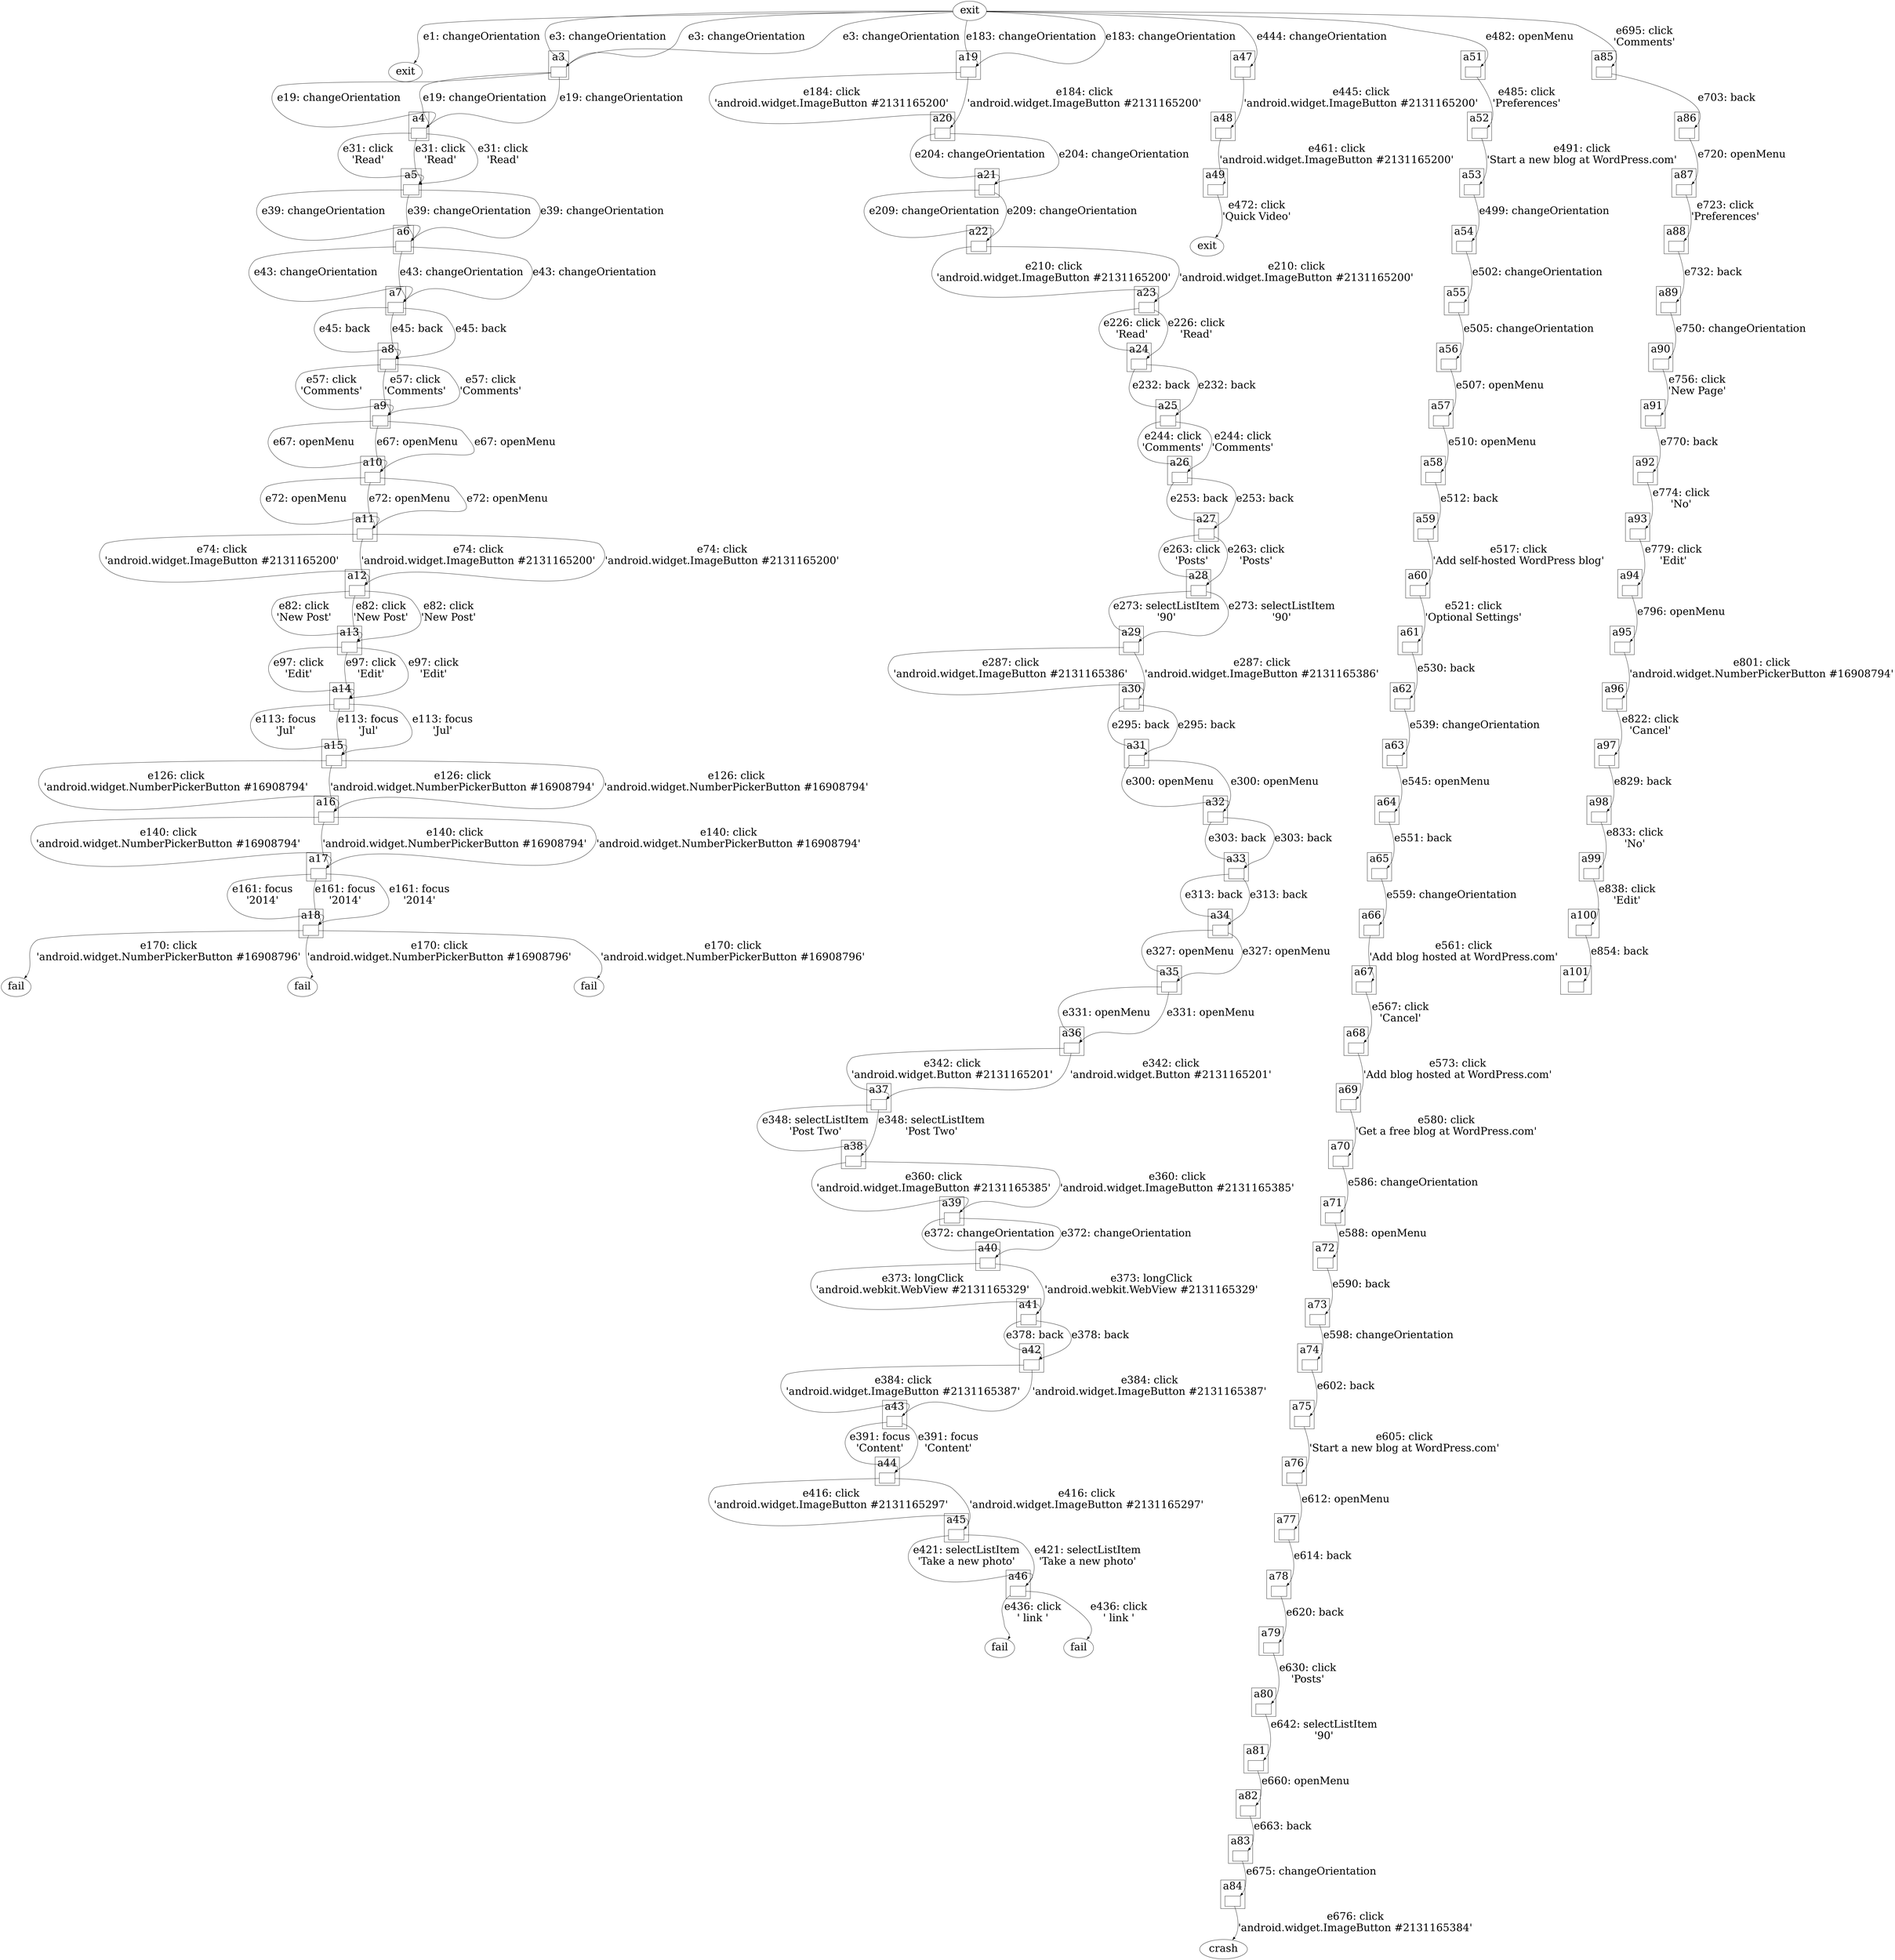 digraph GuiTree {

	graph [nodesep=1, fontsize=36];
	node [fontsize=36];
	edge [fontsize=36, headport=ne];

## Edges

	a1 -> a2 [label="e1: changeOrientation"];
	a1 -> a3 [label="e3: changeOrientation"];
	a3 -> a4 [label="e19: changeOrientation"];
	a4 -> a5 [label="e31: click\n'Read'"];
	a5 -> a6 [label="e39: changeOrientation"];
	a6 -> a7 [label="e43: changeOrientation"];
	a7 -> a8 [label="e45: back"];
	a8 -> a9 [label="e57: click\n'Comments'"];
	a9 -> a10 [label="e67: openMenu"];
	a10 -> a11 [label="e72: openMenu"];
	a11 -> a12 [label="e74: click\n'android.widget.ImageButton #2131165200'"];
	a12 -> a13 [label="e82: click\n'New Post'"];
	a13 -> a14 [label="e97: click\n'Edit'"];
	a14 -> a15 [label="e113: focus\n'Jul'"];
	a15 -> a16 [label="e126: click\n'android.widget.NumberPickerButton #16908794'"];
	a16 -> a17 [label="e140: click\n'android.widget.NumberPickerButton #16908794'"];
	a17 -> a18 [label="e161: focus\n'2014'"];
	a18 -> f0 [label="e170: click\n'android.widget.NumberPickerButton #16908796'"];
	a1 -> a3 [label="e3: changeOrientation"];
	a3 -> a4 [label="e19: changeOrientation"];
	a4 -> a5 [label="e31: click\n'Read'"];
	a5 -> a6 [label="e39: changeOrientation"];
	a6 -> a7 [label="e43: changeOrientation"];
	a7 -> a8 [label="e45: back"];
	a8 -> a9 [label="e57: click\n'Comments'"];
	a9 -> a10 [label="e67: openMenu"];
	a10 -> a11 [label="e72: openMenu"];
	a11 -> a12 [label="e74: click\n'android.widget.ImageButton #2131165200'"];
	a12 -> a13 [label="e82: click\n'New Post'"];
	a13 -> a14 [label="e97: click\n'Edit'"];
	a14 -> a15 [label="e113: focus\n'Jul'"];
	a15 -> a16 [label="e126: click\n'android.widget.NumberPickerButton #16908794'"];
	a16 -> a17 [label="e140: click\n'android.widget.NumberPickerButton #16908794'"];
	a17 -> a18 [label="e161: focus\n'2014'"];
	a18 -> f1 [label="e170: click\n'android.widget.NumberPickerButton #16908796'"];
	a1 -> a19 [label="e183: changeOrientation"];
	a19 -> a20 [label="e184: click\n'android.widget.ImageButton #2131165200'"];
	a20 -> a21 [label="e204: changeOrientation"];
	a21 -> a22 [label="e209: changeOrientation"];
	a22 -> a23 [label="e210: click\n'android.widget.ImageButton #2131165200'"];
	a23 -> a24 [label="e226: click\n'Read'"];
	a24 -> a25 [label="e232: back"];
	a25 -> a26 [label="e244: click\n'Comments'"];
	a26 -> a27 [label="e253: back"];
	a27 -> a28 [label="e263: click\n'Posts'"];
	a28 -> a29 [label="e273: selectListItem\n'90'"];
	a29 -> a30 [label="e287: click\n'android.widget.ImageButton #2131165386'"];
	a30 -> a31 [label="e295: back"];
	a31 -> a32 [label="e300: openMenu"];
	a32 -> a33 [label="e303: back"];
	a33 -> a34 [label="e313: back"];
	a34 -> a35 [label="e327: openMenu"];
	a35 -> a36 [label="e331: openMenu"];
	a36 -> a37 [label="e342: click\n'android.widget.Button #2131165201'"];
	a37 -> a38 [label="e348: selectListItem\n'Post Two'"];
	a38 -> a39 [label="e360: click\n'android.widget.ImageButton #2131165385'"];
	a39 -> a40 [label="e372: changeOrientation"];
	a40 -> a41 [label="e373: longClick\n'android.webkit.WebView #2131165329'"];
	a41 -> a42 [label="e378: back"];
	a42 -> a43 [label="e384: click\n'android.widget.ImageButton #2131165387'"];
	a43 -> a44 [label="e391: focus\n'Content'"];
	a44 -> a45 [label="e416: click\n'android.widget.ImageButton #2131165297'"];
	a45 -> a46 [label="e421: selectListItem\n'Take a new photo'"];
	a46 -> f2 [label="e436: click\n' link '"];
	a1 -> a3 [label="e3: changeOrientation"];
	a3 -> a4 [label="e19: changeOrientation"];
	a4 -> a5 [label="e31: click\n'Read'"];
	a5 -> a6 [label="e39: changeOrientation"];
	a6 -> a7 [label="e43: changeOrientation"];
	a7 -> a8 [label="e45: back"];
	a8 -> a9 [label="e57: click\n'Comments'"];
	a9 -> a10 [label="e67: openMenu"];
	a10 -> a11 [label="e72: openMenu"];
	a11 -> a12 [label="e74: click\n'android.widget.ImageButton #2131165200'"];
	a12 -> a13 [label="e82: click\n'New Post'"];
	a13 -> a14 [label="e97: click\n'Edit'"];
	a14 -> a15 [label="e113: focus\n'Jul'"];
	a15 -> a16 [label="e126: click\n'android.widget.NumberPickerButton #16908794'"];
	a16 -> a17 [label="e140: click\n'android.widget.NumberPickerButton #16908794'"];
	a17 -> a18 [label="e161: focus\n'2014'"];
	a18 -> f3 [label="e170: click\n'android.widget.NumberPickerButton #16908796'"];
	a1 -> a19 [label="e183: changeOrientation"];
	a19 -> a20 [label="e184: click\n'android.widget.ImageButton #2131165200'"];
	a20 -> a21 [label="e204: changeOrientation"];
	a21 -> a22 [label="e209: changeOrientation"];
	a22 -> a23 [label="e210: click\n'android.widget.ImageButton #2131165200'"];
	a23 -> a24 [label="e226: click\n'Read'"];
	a24 -> a25 [label="e232: back"];
	a25 -> a26 [label="e244: click\n'Comments'"];
	a26 -> a27 [label="e253: back"];
	a27 -> a28 [label="e263: click\n'Posts'"];
	a28 -> a29 [label="e273: selectListItem\n'90'"];
	a29 -> a30 [label="e287: click\n'android.widget.ImageButton #2131165386'"];
	a30 -> a31 [label="e295: back"];
	a31 -> a32 [label="e300: openMenu"];
	a32 -> a33 [label="e303: back"];
	a33 -> a34 [label="e313: back"];
	a34 -> a35 [label="e327: openMenu"];
	a35 -> a36 [label="e331: openMenu"];
	a36 -> a37 [label="e342: click\n'android.widget.Button #2131165201'"];
	a37 -> a38 [label="e348: selectListItem\n'Post Two'"];
	a38 -> a39 [label="e360: click\n'android.widget.ImageButton #2131165385'"];
	a39 -> a40 [label="e372: changeOrientation"];
	a40 -> a41 [label="e373: longClick\n'android.webkit.WebView #2131165329'"];
	a41 -> a42 [label="e378: back"];
	a42 -> a43 [label="e384: click\n'android.widget.ImageButton #2131165387'"];
	a43 -> a44 [label="e391: focus\n'Content'"];
	a44 -> a45 [label="e416: click\n'android.widget.ImageButton #2131165297'"];
	a45 -> a46 [label="e421: selectListItem\n'Take a new photo'"];
	a46 -> f4 [label="e436: click\n' link '"];
	a1 -> a47 [label="e444: changeOrientation"];
	a47 -> a48 [label="e445: click\n'android.widget.ImageButton #2131165200'"];
	a48 -> a49 [label="e461: click\n'android.widget.ImageButton #2131165200'"];
	a49 -> a50 [label="e472: click\n'Quick Video'"];
	a1 -> a51 [label="e482: openMenu"];
	a51 -> a52 [label="e485: click\n'Preferences'"];
	a52 -> a53 [label="e491: click\n'Start a new blog at WordPress.com'"];
	a53 -> a54 [label="e499: changeOrientation"];
	a54 -> a55 [label="e502: changeOrientation"];
	a55 -> a56 [label="e505: changeOrientation"];
	a56 -> a57 [label="e507: openMenu"];
	a57 -> a58 [label="e510: openMenu"];
	a58 -> a59 [label="e512: back"];
	a59 -> a60 [label="e517: click\n'Add self-hosted WordPress blog'"];
	a60 -> a61 [label="e521: click\n'Optional Settings'"];
	a61 -> a62 [label="e530: back"];
	a62 -> a63 [label="e539: changeOrientation"];
	a63 -> a64 [label="e545: openMenu"];
	a64 -> a65 [label="e551: back"];
	a65 -> a66 [label="e559: changeOrientation"];
	a66 -> a67 [label="e561: click\n'Add blog hosted at WordPress.com'"];
	a67 -> a68 [label="e567: click\n'Cancel'"];
	a68 -> a69 [label="e573: click\n'Add blog hosted at WordPress.com'"];
	a69 -> a70 [label="e580: click\n'Get a free blog at WordPress.com'"];
	a70 -> a71 [label="e586: changeOrientation"];
	a71 -> a72 [label="e588: openMenu"];
	a72 -> a73 [label="e590: back"];
	a73 -> a74 [label="e598: changeOrientation"];
	a74 -> a75 [label="e602: back"];
	a75 -> a76 [label="e605: click\n'Start a new blog at WordPress.com'"];
	a76 -> a77 [label="e612: openMenu"];
	a77 -> a78 [label="e614: back"];
	a78 -> a79 [label="e620: back"];
	a79 -> a80 [label="e630: click\n'Posts'"];
	a80 -> a81 [label="e642: selectListItem\n'90'"];
	a81 -> a82 [label="e660: openMenu"];
	a82 -> a83 [label="e663: back"];
	a83 -> a84 [label="e675: changeOrientation"];
	a84 -> c0 [label="e676: click\n'android.widget.ImageButton #2131165384'"];
	a1 -> a85 [label="e695: click\n'Comments'"];
	a85 -> a86 [label="e703: back"];
	a86 -> a87 [label="e720: openMenu"];
	a87 -> a88 [label="e723: click\n'Preferences'"];
	a88 -> a89 [label="e732: back"];
	a89 -> a90 [label="e750: changeOrientation"];
	a90 -> a91 [label="e756: click\n'New Page'"];
	a91 -> a92 [label="e770: back"];
	a92 -> a93 [label="e774: click\n'No'"];
	a93 -> a94 [label="e779: click\n'Edit'"];
	a94 -> a95 [label="e796: openMenu"];
	a95 -> a96 [label="e801: click\n'android.widget.NumberPickerButton #16908794'"];
	a96 -> a97 [label="e822: click\n'Cancel'"];
	a97 -> a98 [label="e829: back"];
	a98 -> a99 [label="e833: click\n'No'"];
	a99 -> a100 [label="e838: click\n'Edit'"];
	a100 -> a101 [label="e854: back"];

## Nodes

	a1 [label="exit"];

	a2 [label="exit"];

	subgraph cluster_a3{label="a3"; a3};
	a3 [label="", shapefile="a3.jpg"];

	subgraph cluster_a4{label="a4"; a4};
	a4 [label="", shapefile="a4.jpg"];

	subgraph cluster_a5{label="a5"; a5};
	a5 [label="", shapefile="a5.jpg"];

	subgraph cluster_a6{label="a6"; a6};
	a6 [label="", shapefile="a6.jpg"];

	subgraph cluster_a7{label="a7"; a7};
	a7 [label="", shapefile="a7.jpg"];

	subgraph cluster_a8{label="a8"; a8};
	a8 [label="", shapefile="a8.jpg"];

	subgraph cluster_a9{label="a9"; a9};
	a9 [label="", shapefile="a9.jpg"];

	subgraph cluster_a10{label="a10"; a10};
	a10 [label="", shapefile="a10.jpg"];

	subgraph cluster_a11{label="a11"; a11};
	a11 [label="", shapefile="a11.jpg"];

	subgraph cluster_a12{label="a12"; a12};
	a12 [label="", shapefile="a12.jpg"];

	subgraph cluster_a13{label="a13"; a13};
	a13 [label="", shapefile="a13.jpg"];

	subgraph cluster_a14{label="a14"; a14};
	a14 [label="", shapefile="a14.jpg"];

	subgraph cluster_a15{label="a15"; a15};
	a15 [label="", shapefile="a15.jpg"];

	subgraph cluster_a16{label="a16"; a16};
	a16 [label="", shapefile="a16.jpg"];

	subgraph cluster_a17{label="a17"; a17};
	a17 [label="", shapefile="a17.jpg"];

	subgraph cluster_a18{label="a18"; a18};
	a18 [label="", shapefile="a18.jpg"];

	f0 [label="fail"];

	subgraph cluster_a3{label="a3"; a3};
	a3 [label="", shapefile="a3.jpg"];

	subgraph cluster_a4{label="a4"; a4};
	a4 [label="", shapefile="a4.jpg"];

	subgraph cluster_a5{label="a5"; a5};
	a5 [label="", shapefile="a5.jpg"];

	subgraph cluster_a6{label="a6"; a6};
	a6 [label="", shapefile="a6.jpg"];

	subgraph cluster_a7{label="a7"; a7};
	a7 [label="", shapefile="a7.jpg"];

	subgraph cluster_a8{label="a8"; a8};
	a8 [label="", shapefile="a8.jpg"];

	subgraph cluster_a9{label="a9"; a9};
	a9 [label="", shapefile="a9.jpg"];

	subgraph cluster_a10{label="a10"; a10};
	a10 [label="", shapefile="a10.jpg"];

	subgraph cluster_a11{label="a11"; a11};
	a11 [label="", shapefile="a11.jpg"];

	subgraph cluster_a12{label="a12"; a12};
	a12 [label="", shapefile="a12.jpg"];

	subgraph cluster_a13{label="a13"; a13};
	a13 [label="", shapefile="a13.jpg"];

	subgraph cluster_a14{label="a14"; a14};
	a14 [label="", shapefile="a14.jpg"];

	subgraph cluster_a15{label="a15"; a15};
	a15 [label="", shapefile="a15.jpg"];

	subgraph cluster_a16{label="a16"; a16};
	a16 [label="", shapefile="a16.jpg"];

	subgraph cluster_a17{label="a17"; a17};
	a17 [label="", shapefile="a17.jpg"];

	subgraph cluster_a18{label="a18"; a18};
	a18 [label="", shapefile="a18.jpg"];

	f1 [label="fail"];

	subgraph cluster_a19{label="a19"; a19};
	a19 [label="", shapefile="a19.jpg"];

	subgraph cluster_a20{label="a20"; a20};
	a20 [label="", shapefile="a20.jpg"];

	subgraph cluster_a21{label="a21"; a21};
	a21 [label="", shapefile="a21.jpg"];

	subgraph cluster_a22{label="a22"; a22};
	a22 [label="", shapefile="a22.jpg"];

	subgraph cluster_a23{label="a23"; a23};
	a23 [label="", shapefile="a23.jpg"];

	subgraph cluster_a24{label="a24"; a24};
	a24 [label="", shapefile="a24.jpg"];

	subgraph cluster_a25{label="a25"; a25};
	a25 [label="", shapefile="a25.jpg"];

	subgraph cluster_a26{label="a26"; a26};
	a26 [label="", shapefile="a26.jpg"];

	subgraph cluster_a27{label="a27"; a27};
	a27 [label="", shapefile="a27.jpg"];

	subgraph cluster_a28{label="a28"; a28};
	a28 [label="", shapefile="a28.jpg"];

	subgraph cluster_a29{label="a29"; a29};
	a29 [label="", shapefile="a29.jpg"];

	subgraph cluster_a30{label="a30"; a30};
	a30 [label="", shapefile="a30.jpg"];

	subgraph cluster_a31{label="a31"; a31};
	a31 [label="", shapefile="a31.jpg"];

	subgraph cluster_a32{label="a32"; a32};
	a32 [label="", shapefile="a32.jpg"];

	subgraph cluster_a33{label="a33"; a33};
	a33 [label="", shapefile="a33.jpg"];

	subgraph cluster_a34{label="a34"; a34};
	a34 [label="", shapefile="a34.jpg"];

	subgraph cluster_a35{label="a35"; a35};
	a35 [label="", shapefile="a35.jpg"];

	subgraph cluster_a36{label="a36"; a36};
	a36 [label="", shapefile="a36.jpg"];

	subgraph cluster_a37{label="a37"; a37};
	a37 [label="", shapefile="a37.jpg"];

	subgraph cluster_a38{label="a38"; a38};
	a38 [label="", shapefile="a38.jpg"];

	subgraph cluster_a39{label="a39"; a39};
	a39 [label="", shapefile="a39.jpg"];

	subgraph cluster_a40{label="a40"; a40};
	a40 [label="", shapefile="a40.jpg"];

	subgraph cluster_a41{label="a41"; a41};
	a41 [label="", shapefile="a41.jpg"];

	subgraph cluster_a42{label="a42"; a42};
	a42 [label="", shapefile="a42.jpg"];

	subgraph cluster_a43{label="a43"; a43};
	a43 [label="", shapefile="a43.jpg"];

	subgraph cluster_a44{label="a44"; a44};
	a44 [label="", shapefile="a44.jpg"];

	subgraph cluster_a45{label="a45"; a45};
	a45 [label="", shapefile="a45.jpg"];

	subgraph cluster_a46{label="a46"; a46};
	a46 [label="", shapefile="a46.jpg"];

	f2 [label="fail"];

	subgraph cluster_a3{label="a3"; a3};
	a3 [label="", shapefile="a3.jpg"];

	subgraph cluster_a4{label="a4"; a4};
	a4 [label="", shapefile="a4.jpg"];

	subgraph cluster_a5{label="a5"; a5};
	a5 [label="", shapefile="a5.jpg"];

	subgraph cluster_a6{label="a6"; a6};
	a6 [label="", shapefile="a6.jpg"];

	subgraph cluster_a7{label="a7"; a7};
	a7 [label="", shapefile="a7.jpg"];

	subgraph cluster_a8{label="a8"; a8};
	a8 [label="", shapefile="a8.jpg"];

	subgraph cluster_a9{label="a9"; a9};
	a9 [label="", shapefile="a9.jpg"];

	subgraph cluster_a10{label="a10"; a10};
	a10 [label="", shapefile="a10.jpg"];

	subgraph cluster_a11{label="a11"; a11};
	a11 [label="", shapefile="a11.jpg"];

	subgraph cluster_a12{label="a12"; a12};
	a12 [label="", shapefile="a12.jpg"];

	subgraph cluster_a13{label="a13"; a13};
	a13 [label="", shapefile="a13.jpg"];

	subgraph cluster_a14{label="a14"; a14};
	a14 [label="", shapefile="a14.jpg"];

	subgraph cluster_a15{label="a15"; a15};
	a15 [label="", shapefile="a15.jpg"];

	subgraph cluster_a16{label="a16"; a16};
	a16 [label="", shapefile="a16.jpg"];

	subgraph cluster_a17{label="a17"; a17};
	a17 [label="", shapefile="a17.jpg"];

	subgraph cluster_a18{label="a18"; a18};
	a18 [label="", shapefile="a18.jpg"];

	f3 [label="fail"];

	subgraph cluster_a19{label="a19"; a19};
	a19 [label="", shapefile="a19.jpg"];

	subgraph cluster_a20{label="a20"; a20};
	a20 [label="", shapefile="a20.jpg"];

	subgraph cluster_a21{label="a21"; a21};
	a21 [label="", shapefile="a21.jpg"];

	subgraph cluster_a22{label="a22"; a22};
	a22 [label="", shapefile="a22.jpg"];

	subgraph cluster_a23{label="a23"; a23};
	a23 [label="", shapefile="a23.jpg"];

	subgraph cluster_a24{label="a24"; a24};
	a24 [label="", shapefile="a24.jpg"];

	subgraph cluster_a25{label="a25"; a25};
	a25 [label="", shapefile="a25.jpg"];

	subgraph cluster_a26{label="a26"; a26};
	a26 [label="", shapefile="a26.jpg"];

	subgraph cluster_a27{label="a27"; a27};
	a27 [label="", shapefile="a27.jpg"];

	subgraph cluster_a28{label="a28"; a28};
	a28 [label="", shapefile="a28.jpg"];

	subgraph cluster_a29{label="a29"; a29};
	a29 [label="", shapefile="a29.jpg"];

	subgraph cluster_a30{label="a30"; a30};
	a30 [label="", shapefile="a30.jpg"];

	subgraph cluster_a31{label="a31"; a31};
	a31 [label="", shapefile="a31.jpg"];

	subgraph cluster_a32{label="a32"; a32};
	a32 [label="", shapefile="a32.jpg"];

	subgraph cluster_a33{label="a33"; a33};
	a33 [label="", shapefile="a33.jpg"];

	subgraph cluster_a34{label="a34"; a34};
	a34 [label="", shapefile="a34.jpg"];

	subgraph cluster_a35{label="a35"; a35};
	a35 [label="", shapefile="a35.jpg"];

	subgraph cluster_a36{label="a36"; a36};
	a36 [label="", shapefile="a36.jpg"];

	subgraph cluster_a37{label="a37"; a37};
	a37 [label="", shapefile="a37.jpg"];

	subgraph cluster_a38{label="a38"; a38};
	a38 [label="", shapefile="a38.jpg"];

	subgraph cluster_a39{label="a39"; a39};
	a39 [label="", shapefile="a39.jpg"];

	subgraph cluster_a40{label="a40"; a40};
	a40 [label="", shapefile="a40.jpg"];

	subgraph cluster_a41{label="a41"; a41};
	a41 [label="", shapefile="a41.jpg"];

	subgraph cluster_a42{label="a42"; a42};
	a42 [label="", shapefile="a42.jpg"];

	subgraph cluster_a43{label="a43"; a43};
	a43 [label="", shapefile="a43.jpg"];

	subgraph cluster_a44{label="a44"; a44};
	a44 [label="", shapefile="a44.jpg"];

	subgraph cluster_a45{label="a45"; a45};
	a45 [label="", shapefile="a45.jpg"];

	subgraph cluster_a46{label="a46"; a46};
	a46 [label="", shapefile="a46.jpg"];

	f4 [label="fail"];

	subgraph cluster_a47{label="a47"; a47};
	a47 [label="", shapefile="a47.jpg"];

	subgraph cluster_a48{label="a48"; a48};
	a48 [label="", shapefile="a48.jpg"];

	subgraph cluster_a49{label="a49"; a49};
	a49 [label="", shapefile="a49.jpg"];

	a50 [label="exit"];

	subgraph cluster_a51{label="a51"; a51};
	a51 [label="", shapefile="a51.jpg"];

	subgraph cluster_a52{label="a52"; a52};
	a52 [label="", shapefile="a52.jpg"];

	subgraph cluster_a53{label="a53"; a53};
	a53 [label="", shapefile="a53.jpg"];

	subgraph cluster_a54{label="a54"; a54};
	a54 [label="", shapefile="a54.jpg"];

	subgraph cluster_a55{label="a55"; a55};
	a55 [label="", shapefile="a55.jpg"];

	subgraph cluster_a56{label="a56"; a56};
	a56 [label="", shapefile="a56.jpg"];

	subgraph cluster_a57{label="a57"; a57};
	a57 [label="", shapefile="a57.jpg"];

	subgraph cluster_a58{label="a58"; a58};
	a58 [label="", shapefile="a58.jpg"];

	subgraph cluster_a59{label="a59"; a59};
	a59 [label="", shapefile="a59.jpg"];

	subgraph cluster_a60{label="a60"; a60};
	a60 [label="", shapefile="a60.jpg"];

	subgraph cluster_a61{label="a61"; a61};
	a61 [label="", shapefile="a61.jpg"];

	subgraph cluster_a62{label="a62"; a62};
	a62 [label="", shapefile="a62.jpg"];

	subgraph cluster_a63{label="a63"; a63};
	a63 [label="", shapefile="a63.jpg"];

	subgraph cluster_a64{label="a64"; a64};
	a64 [label="", shapefile="a64.jpg"];

	subgraph cluster_a65{label="a65"; a65};
	a65 [label="", shapefile="a65.jpg"];

	subgraph cluster_a66{label="a66"; a66};
	a66 [label="", shapefile="a66.jpg"];

	subgraph cluster_a67{label="a67"; a67};
	a67 [label="", shapefile="a67.jpg"];

	subgraph cluster_a68{label="a68"; a68};
	a68 [label="", shapefile="a68.jpg"];

	subgraph cluster_a69{label="a69"; a69};
	a69 [label="", shapefile="a69.jpg"];

	subgraph cluster_a70{label="a70"; a70};
	a70 [label="", shapefile="a70.jpg"];

	subgraph cluster_a71{label="a71"; a71};
	a71 [label="", shapefile="a71.jpg"];

	subgraph cluster_a72{label="a72"; a72};
	a72 [label="", shapefile="a72.jpg"];

	subgraph cluster_a73{label="a73"; a73};
	a73 [label="", shapefile="a73.jpg"];

	subgraph cluster_a74{label="a74"; a74};
	a74 [label="", shapefile="a74.jpg"];

	subgraph cluster_a75{label="a75"; a75};
	a75 [label="", shapefile="a75.jpg"];

	subgraph cluster_a76{label="a76"; a76};
	a76 [label="", shapefile="a76.jpg"];

	subgraph cluster_a77{label="a77"; a77};
	a77 [label="", shapefile="a77.jpg"];

	subgraph cluster_a78{label="a78"; a78};
	a78 [label="", shapefile="a78.jpg"];

	subgraph cluster_a79{label="a79"; a79};
	a79 [label="", shapefile="a79.jpg"];

	subgraph cluster_a80{label="a80"; a80};
	a80 [label="", shapefile="a80.jpg"];

	subgraph cluster_a81{label="a81"; a81};
	a81 [label="", shapefile="a81.jpg"];

	subgraph cluster_a82{label="a82"; a82};
	a82 [label="", shapefile="a82.jpg"];

	subgraph cluster_a83{label="a83"; a83};
	a83 [label="", shapefile="a83.jpg"];

	subgraph cluster_a84{label="a84"; a84};
	a84 [label="", shapefile="a84.jpg"];

	c0 [label="crash"];

	subgraph cluster_a85{label="a85"; a85};
	a85 [label="", shapefile="a85.jpg"];

	subgraph cluster_a86{label="a86"; a86};
	a86 [label="", shapefile="a86.jpg"];

	subgraph cluster_a87{label="a87"; a87};
	a87 [label="", shapefile="a87.jpg"];

	subgraph cluster_a88{label="a88"; a88};
	a88 [label="", shapefile="a88.jpg"];

	subgraph cluster_a89{label="a89"; a89};
	a89 [label="", shapefile="a89.jpg"];

	subgraph cluster_a90{label="a90"; a90};
	a90 [label="", shapefile="a90.jpg"];

	subgraph cluster_a91{label="a91"; a91};
	a91 [label="", shapefile="a91.jpg"];

	subgraph cluster_a92{label="a92"; a92};
	a92 [label="", shapefile="a92.jpg"];

	subgraph cluster_a93{label="a93"; a93};
	a93 [label="", shapefile="a93.jpg"];

	subgraph cluster_a94{label="a94"; a94};
	a94 [label="", shapefile="a94.jpg"];

	subgraph cluster_a95{label="a95"; a95};
	a95 [label="", shapefile="a95.jpg"];

	subgraph cluster_a96{label="a96"; a96};
	a96 [label="", shapefile="a96.jpg"];

	subgraph cluster_a97{label="a97"; a97};
	a97 [label="", shapefile="a97.jpg"];

	subgraph cluster_a98{label="a98"; a98};
	a98 [label="", shapefile="a98.jpg"];

	subgraph cluster_a99{label="a99"; a99};
	a99 [label="", shapefile="a99.jpg"];

	subgraph cluster_a100{label="a100"; a100};
	a100 [label="", shapefile="a100.jpg"];

	subgraph cluster_a101{label="a101"; a101};
	a101 [label="", shapefile="a101.jpg"];

}
